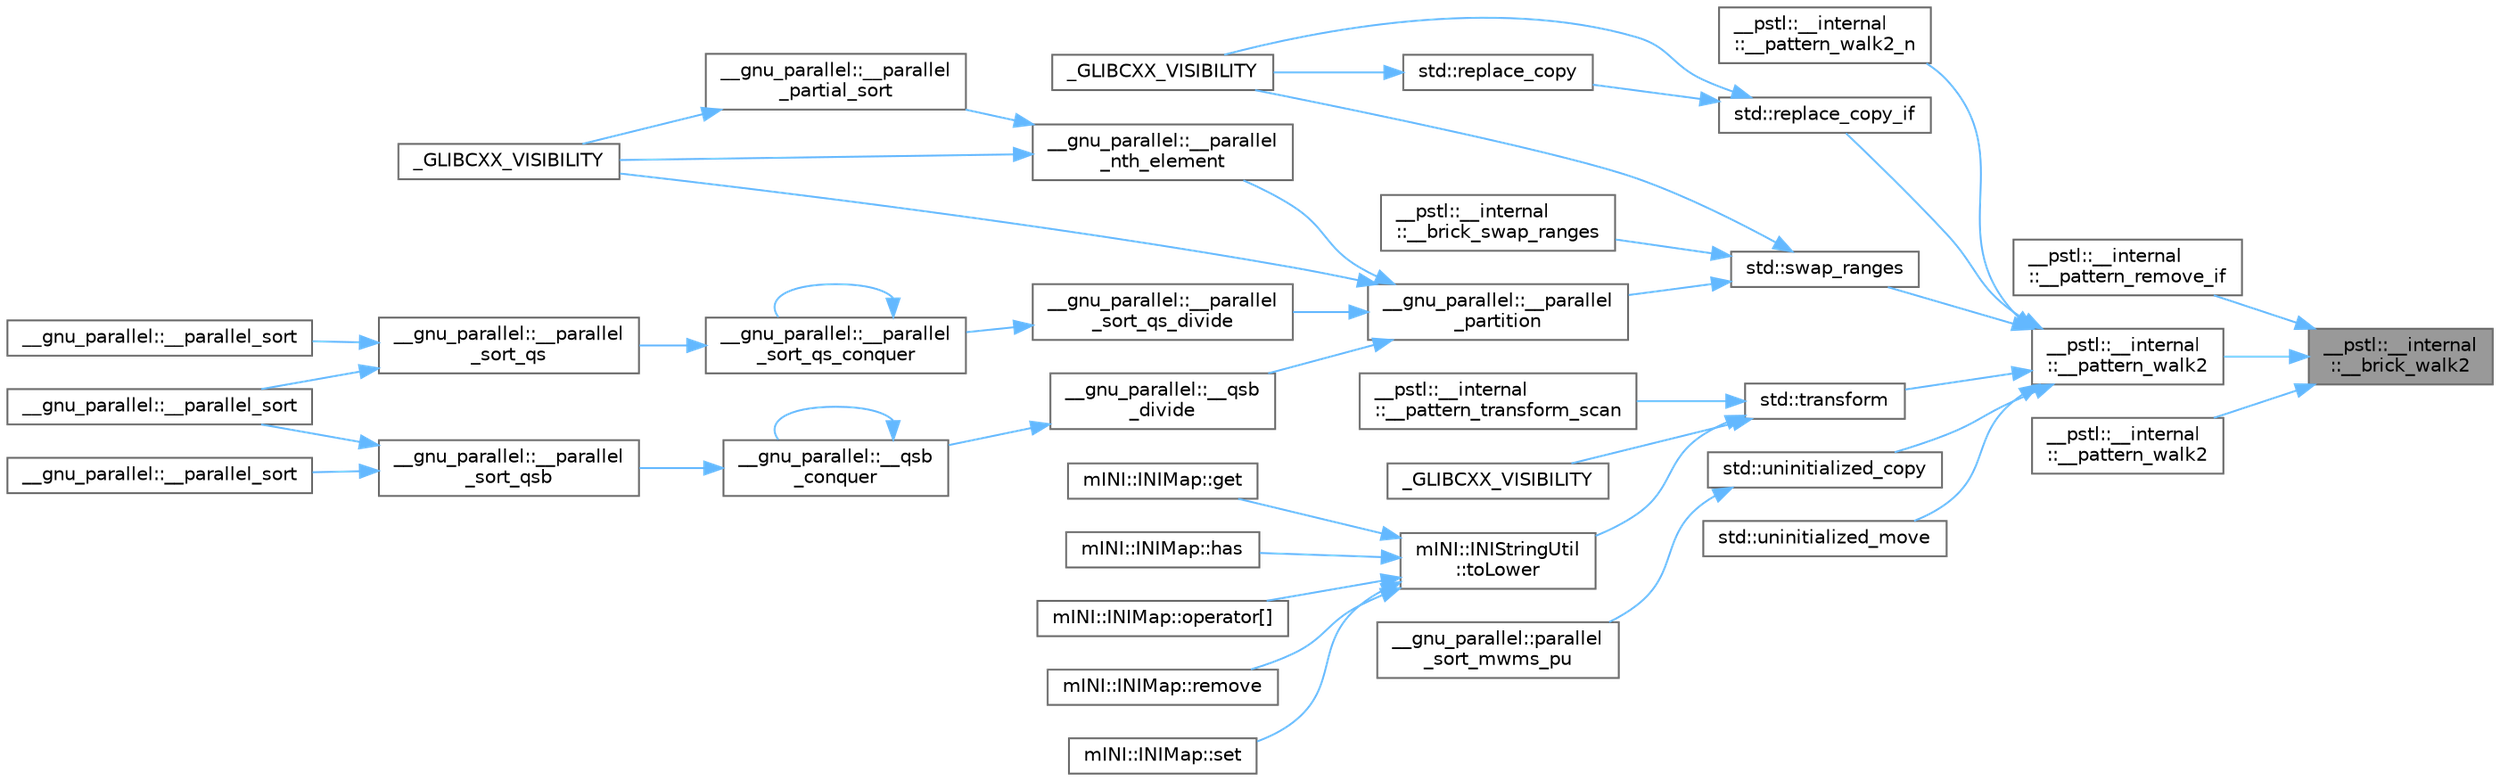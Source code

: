 digraph "__pstl::__internal::__brick_walk2"
{
 // LATEX_PDF_SIZE
  bgcolor="transparent";
  edge [fontname=Helvetica,fontsize=10,labelfontname=Helvetica,labelfontsize=10];
  node [fontname=Helvetica,fontsize=10,shape=box,height=0.2,width=0.4];
  rankdir="RL";
  Node1 [id="Node000001",label="__pstl::__internal\l::__brick_walk2",height=0.2,width=0.4,color="gray40", fillcolor="grey60", style="filled", fontcolor="black",tooltip=" "];
  Node1 -> Node2 [id="edge83_Node000001_Node000002",dir="back",color="steelblue1",style="solid",tooltip=" "];
  Node2 [id="Node000002",label="__pstl::__internal\l::__pattern_remove_if",height=0.2,width=0.4,color="grey40", fillcolor="white", style="filled",URL="$namespace____pstl_1_1____internal.html#abaac748503657c571bfa47fdc1e0cc08",tooltip=" "];
  Node1 -> Node3 [id="edge84_Node000001_Node000003",dir="back",color="steelblue1",style="solid",tooltip=" "];
  Node3 [id="Node000003",label="__pstl::__internal\l::__pattern_walk2",height=0.2,width=0.4,color="grey40", fillcolor="white", style="filled",URL="$namespace____pstl_1_1____internal.html#a70065033fe2904641ef4cceafc92c7a0",tooltip=" "];
  Node3 -> Node4 [id="edge85_Node000003_Node000004",dir="back",color="steelblue1",style="solid",tooltip=" "];
  Node4 [id="Node000004",label="__pstl::__internal\l::__pattern_walk2_n",height=0.2,width=0.4,color="grey40", fillcolor="white", style="filled",URL="$namespace____pstl_1_1____internal.html#afbe880c5f7740c2d414c6487247ee527",tooltip=" "];
  Node3 -> Node5 [id="edge86_Node000003_Node000005",dir="back",color="steelblue1",style="solid",tooltip=" "];
  Node5 [id="Node000005",label="std::replace_copy_if",height=0.2,width=0.4,color="grey40", fillcolor="white", style="filled",URL="$namespacestd.html#a2923a872c909e0531e5db0309ad30a95",tooltip=" "];
  Node5 -> Node6 [id="edge87_Node000005_Node000006",dir="back",color="steelblue1",style="solid",tooltip=" "];
  Node6 [id="Node000006",label="_GLIBCXX_VISIBILITY",height=0.2,width=0.4,color="grey40", fillcolor="white", style="filled",URL="$group__sorting__algorithms.html#ga544d74b2d5d0dd2197f5fd6f02691de0",tooltip=" "];
  Node5 -> Node7 [id="edge88_Node000005_Node000007",dir="back",color="steelblue1",style="solid",tooltip=" "];
  Node7 [id="Node000007",label="std::replace_copy",height=0.2,width=0.4,color="grey40", fillcolor="white", style="filled",URL="$namespacestd.html#aa606c48e16f23e6c4f613d187cc3675c",tooltip=" "];
  Node7 -> Node6 [id="edge89_Node000007_Node000006",dir="back",color="steelblue1",style="solid",tooltip=" "];
  Node3 -> Node8 [id="edge90_Node000003_Node000008",dir="back",color="steelblue1",style="solid",tooltip=" "];
  Node8 [id="Node000008",label="std::swap_ranges",height=0.2,width=0.4,color="grey40", fillcolor="white", style="filled",URL="$namespacestd.html#ab5c0ba367019a22e04563f7ecbf2f200",tooltip=" "];
  Node8 -> Node9 [id="edge91_Node000008_Node000009",dir="back",color="steelblue1",style="solid",tooltip=" "];
  Node9 [id="Node000009",label="__pstl::__internal\l::__brick_swap_ranges",height=0.2,width=0.4,color="grey40", fillcolor="white", style="filled",URL="$namespace____pstl_1_1____internal.html#a5859660f8d8c3308e80935f3bda79577",tooltip=" "];
  Node8 -> Node10 [id="edge92_Node000008_Node000010",dir="back",color="steelblue1",style="solid",tooltip=" "];
  Node10 [id="Node000010",label="__gnu_parallel::__parallel\l_partition",height=0.2,width=0.4,color="grey40", fillcolor="white", style="filled",URL="$namespace____gnu__parallel.html#ac870af1d69405f2f53cd7a96e1d92348",tooltip="Parallel implementation of std::partition."];
  Node10 -> Node11 [id="edge93_Node000010_Node000011",dir="back",color="steelblue1",style="solid",tooltip=" "];
  Node11 [id="Node000011",label="__gnu_parallel::__parallel\l_nth_element",height=0.2,width=0.4,color="grey40", fillcolor="white", style="filled",URL="$namespace____gnu__parallel.html#a1567c37a7562eaee17d13ebda1172586",tooltip="Parallel implementation of std::nth_element()."];
  Node11 -> Node12 [id="edge94_Node000011_Node000012",dir="back",color="steelblue1",style="solid",tooltip=" "];
  Node12 [id="Node000012",label="__gnu_parallel::__parallel\l_partial_sort",height=0.2,width=0.4,color="grey40", fillcolor="white", style="filled",URL="$namespace____gnu__parallel.html#abe60c5cc3788e1b1602175af0057d3f8",tooltip="Parallel implementation of std::partial_sort()."];
  Node12 -> Node13 [id="edge95_Node000012_Node000013",dir="back",color="steelblue1",style="solid",tooltip=" "];
  Node13 [id="Node000013",label="_GLIBCXX_VISIBILITY",height=0.2,width=0.4,color="grey40", fillcolor="white", style="filled",URL="$_classes_2lib_2include_2c_09_09_2parallel_2algo_8h.html#a544d74b2d5d0dd2197f5fd6f02691de0",tooltip=" "];
  Node11 -> Node13 [id="edge96_Node000011_Node000013",dir="back",color="steelblue1",style="solid",tooltip=" "];
  Node10 -> Node14 [id="edge97_Node000010_Node000014",dir="back",color="steelblue1",style="solid",tooltip=" "];
  Node14 [id="Node000014",label="__gnu_parallel::__parallel\l_sort_qs_divide",height=0.2,width=0.4,color="grey40", fillcolor="white", style="filled",URL="$namespace____gnu__parallel.html#a67cbf5b9027d7c9c4f80f80ba104cf99",tooltip="Unbalanced quicksort divide step."];
  Node14 -> Node15 [id="edge98_Node000014_Node000015",dir="back",color="steelblue1",style="solid",tooltip=" "];
  Node15 [id="Node000015",label="__gnu_parallel::__parallel\l_sort_qs_conquer",height=0.2,width=0.4,color="grey40", fillcolor="white", style="filled",URL="$namespace____gnu__parallel.html#a06c506308856b684737d24944a93a42e",tooltip="Unbalanced quicksort conquer step."];
  Node15 -> Node16 [id="edge99_Node000015_Node000016",dir="back",color="steelblue1",style="solid",tooltip=" "];
  Node16 [id="Node000016",label="__gnu_parallel::__parallel\l_sort_qs",height=0.2,width=0.4,color="grey40", fillcolor="white", style="filled",URL="$namespace____gnu__parallel.html#ac416a1c7e347b429bbf7a8fb17e847b2",tooltip="Unbalanced quicksort main call."];
  Node16 -> Node17 [id="edge100_Node000016_Node000017",dir="back",color="steelblue1",style="solid",tooltip=" "];
  Node17 [id="Node000017",label="__gnu_parallel::__parallel_sort",height=0.2,width=0.4,color="grey40", fillcolor="white", style="filled",URL="$namespace____gnu__parallel.html#aa47b469dd82347dd63c3996eda2e237b",tooltip="Choose a parallel sorting algorithm."];
  Node16 -> Node18 [id="edge101_Node000016_Node000018",dir="back",color="steelblue1",style="solid",tooltip=" "];
  Node18 [id="Node000018",label="__gnu_parallel::__parallel_sort",height=0.2,width=0.4,color="grey40", fillcolor="white", style="filled",URL="$namespace____gnu__parallel.html#aceaaa622c34d2f28ba6bf79241fcee36",tooltip="Choose quicksort for parallel sorting."];
  Node15 -> Node15 [id="edge102_Node000015_Node000015",dir="back",color="steelblue1",style="solid",tooltip=" "];
  Node10 -> Node19 [id="edge103_Node000010_Node000019",dir="back",color="steelblue1",style="solid",tooltip=" "];
  Node19 [id="Node000019",label="__gnu_parallel::__qsb\l_divide",height=0.2,width=0.4,color="grey40", fillcolor="white", style="filled",URL="$namespace____gnu__parallel.html#af5df990f9c6b42ec71b0b3245efd8e56",tooltip="Balanced quicksort divide step."];
  Node19 -> Node20 [id="edge104_Node000019_Node000020",dir="back",color="steelblue1",style="solid",tooltip=" "];
  Node20 [id="Node000020",label="__gnu_parallel::__qsb\l_conquer",height=0.2,width=0.4,color="grey40", fillcolor="white", style="filled",URL="$namespace____gnu__parallel.html#a8d9c5686c4621822c7c3cdd015f7e693",tooltip="Quicksort conquer step."];
  Node20 -> Node21 [id="edge105_Node000020_Node000021",dir="back",color="steelblue1",style="solid",tooltip=" "];
  Node21 [id="Node000021",label="__gnu_parallel::__parallel\l_sort_qsb",height=0.2,width=0.4,color="grey40", fillcolor="white", style="filled",URL="$namespace____gnu__parallel.html#a4093dd098b32542e3d3f43ebd4c6f940",tooltip="Top-level quicksort routine."];
  Node21 -> Node22 [id="edge106_Node000021_Node000022",dir="back",color="steelblue1",style="solid",tooltip=" "];
  Node22 [id="Node000022",label="__gnu_parallel::__parallel_sort",height=0.2,width=0.4,color="grey40", fillcolor="white", style="filled",URL="$namespace____gnu__parallel.html#a000f037b08d237d140dd6144a11fb73f",tooltip="Choose balanced quicksort for parallel sorting."];
  Node21 -> Node17 [id="edge107_Node000021_Node000017",dir="back",color="steelblue1",style="solid",tooltip=" "];
  Node20 -> Node20 [id="edge108_Node000020_Node000020",dir="back",color="steelblue1",style="solid",tooltip=" "];
  Node10 -> Node13 [id="edge109_Node000010_Node000013",dir="back",color="steelblue1",style="solid",tooltip=" "];
  Node8 -> Node6 [id="edge110_Node000008_Node000006",dir="back",color="steelblue1",style="solid",tooltip=" "];
  Node3 -> Node23 [id="edge111_Node000003_Node000023",dir="back",color="steelblue1",style="solid",tooltip=" "];
  Node23 [id="Node000023",label="std::transform",height=0.2,width=0.4,color="grey40", fillcolor="white", style="filled",URL="$namespacestd.html#a83797c5677d80005911de218c819adab",tooltip=" "];
  Node23 -> Node24 [id="edge112_Node000023_Node000024",dir="back",color="steelblue1",style="solid",tooltip=" "];
  Node24 [id="Node000024",label="__pstl::__internal\l::__pattern_transform_scan",height=0.2,width=0.4,color="grey40", fillcolor="white", style="filled",URL="$namespace____pstl_1_1____internal.html#a4132256b7a2d3aa5c5320835f2579b4e",tooltip=" "];
  Node23 -> Node25 [id="edge113_Node000023_Node000025",dir="back",color="steelblue1",style="solid",tooltip=" "];
  Node25 [id="Node000025",label="_GLIBCXX_VISIBILITY",height=0.2,width=0.4,color="grey40", fillcolor="white", style="filled",URL="$_classes_2lib_2include_2c_09_09_2parallel_2algorithmfwd_8h.html#a544d74b2d5d0dd2197f5fd6f02691de0",tooltip=" "];
  Node23 -> Node26 [id="edge114_Node000023_Node000026",dir="back",color="steelblue1",style="solid",tooltip=" "];
  Node26 [id="Node000026",label="mINI::INIStringUtil\l::toLower",height=0.2,width=0.4,color="grey40", fillcolor="white", style="filled",URL="$namespacem_i_n_i_1_1_i_n_i_string_util.html#aab66a8d081db7826eeea906cfd567281",tooltip=" "];
  Node26 -> Node27 [id="edge115_Node000026_Node000027",dir="back",color="steelblue1",style="solid",tooltip=" "];
  Node27 [id="Node000027",label="mINI::INIMap::get",height=0.2,width=0.4,color="grey40", fillcolor="white", style="filled",URL="$classm_i_n_i_1_1_i_n_i_map.html#a03713f77edbfee3e32fc2da9d57c7911",tooltip=" "];
  Node26 -> Node28 [id="edge116_Node000026_Node000028",dir="back",color="steelblue1",style="solid",tooltip=" "];
  Node28 [id="Node000028",label="mINI::INIMap::has",height=0.2,width=0.4,color="grey40", fillcolor="white", style="filled",URL="$classm_i_n_i_1_1_i_n_i_map.html#a9403e3ff093497a548eee31d16136c4a",tooltip=" "];
  Node26 -> Node29 [id="edge117_Node000026_Node000029",dir="back",color="steelblue1",style="solid",tooltip=" "];
  Node29 [id="Node000029",label="mINI::INIMap::operator[]",height=0.2,width=0.4,color="grey40", fillcolor="white", style="filled",URL="$classm_i_n_i_1_1_i_n_i_map.html#abc5f37ef14321ad4b227646b29255139",tooltip=" "];
  Node26 -> Node30 [id="edge118_Node000026_Node000030",dir="back",color="steelblue1",style="solid",tooltip=" "];
  Node30 [id="Node000030",label="mINI::INIMap::remove",height=0.2,width=0.4,color="grey40", fillcolor="white", style="filled",URL="$classm_i_n_i_1_1_i_n_i_map.html#ab71316b8d144eaa86bf263e7bcae201f",tooltip=" "];
  Node26 -> Node31 [id="edge119_Node000026_Node000031",dir="back",color="steelblue1",style="solid",tooltip=" "];
  Node31 [id="Node000031",label="mINI::INIMap::set",height=0.2,width=0.4,color="grey40", fillcolor="white", style="filled",URL="$classm_i_n_i_1_1_i_n_i_map.html#ac6a42d8dc2610b55b7e7849d2008954f",tooltip=" "];
  Node3 -> Node32 [id="edge120_Node000003_Node000032",dir="back",color="steelblue1",style="solid",tooltip=" "];
  Node32 [id="Node000032",label="std::uninitialized_copy",height=0.2,width=0.4,color="grey40", fillcolor="white", style="filled",URL="$namespacestd.html#ae8f76360bfad6375b33b57235ca96d97",tooltip=" "];
  Node32 -> Node33 [id="edge121_Node000032_Node000033",dir="back",color="steelblue1",style="solid",tooltip=" "];
  Node33 [id="Node000033",label="__gnu_parallel::parallel\l_sort_mwms_pu",height=0.2,width=0.4,color="grey40", fillcolor="white", style="filled",URL="$namespace____gnu__parallel.html#aaf84903cd78722fcd19b20ccb69c47e4",tooltip="PMWMS code executed by each thread."];
  Node3 -> Node34 [id="edge122_Node000003_Node000034",dir="back",color="steelblue1",style="solid",tooltip=" "];
  Node34 [id="Node000034",label="std::uninitialized_move",height=0.2,width=0.4,color="grey40", fillcolor="white", style="filled",URL="$namespacestd.html#affe72b3822ef701f99b9ba1a6c953aed",tooltip=" "];
  Node1 -> Node35 [id="edge123_Node000001_Node000035",dir="back",color="steelblue1",style="solid",tooltip=" "];
  Node35 [id="Node000035",label="__pstl::__internal\l::__pattern_walk2",height=0.2,width=0.4,color="grey40", fillcolor="white", style="filled",URL="$namespace____pstl_1_1____internal.html#af969c08a7c5fba72fe026426354c22cb",tooltip=" "];
}
